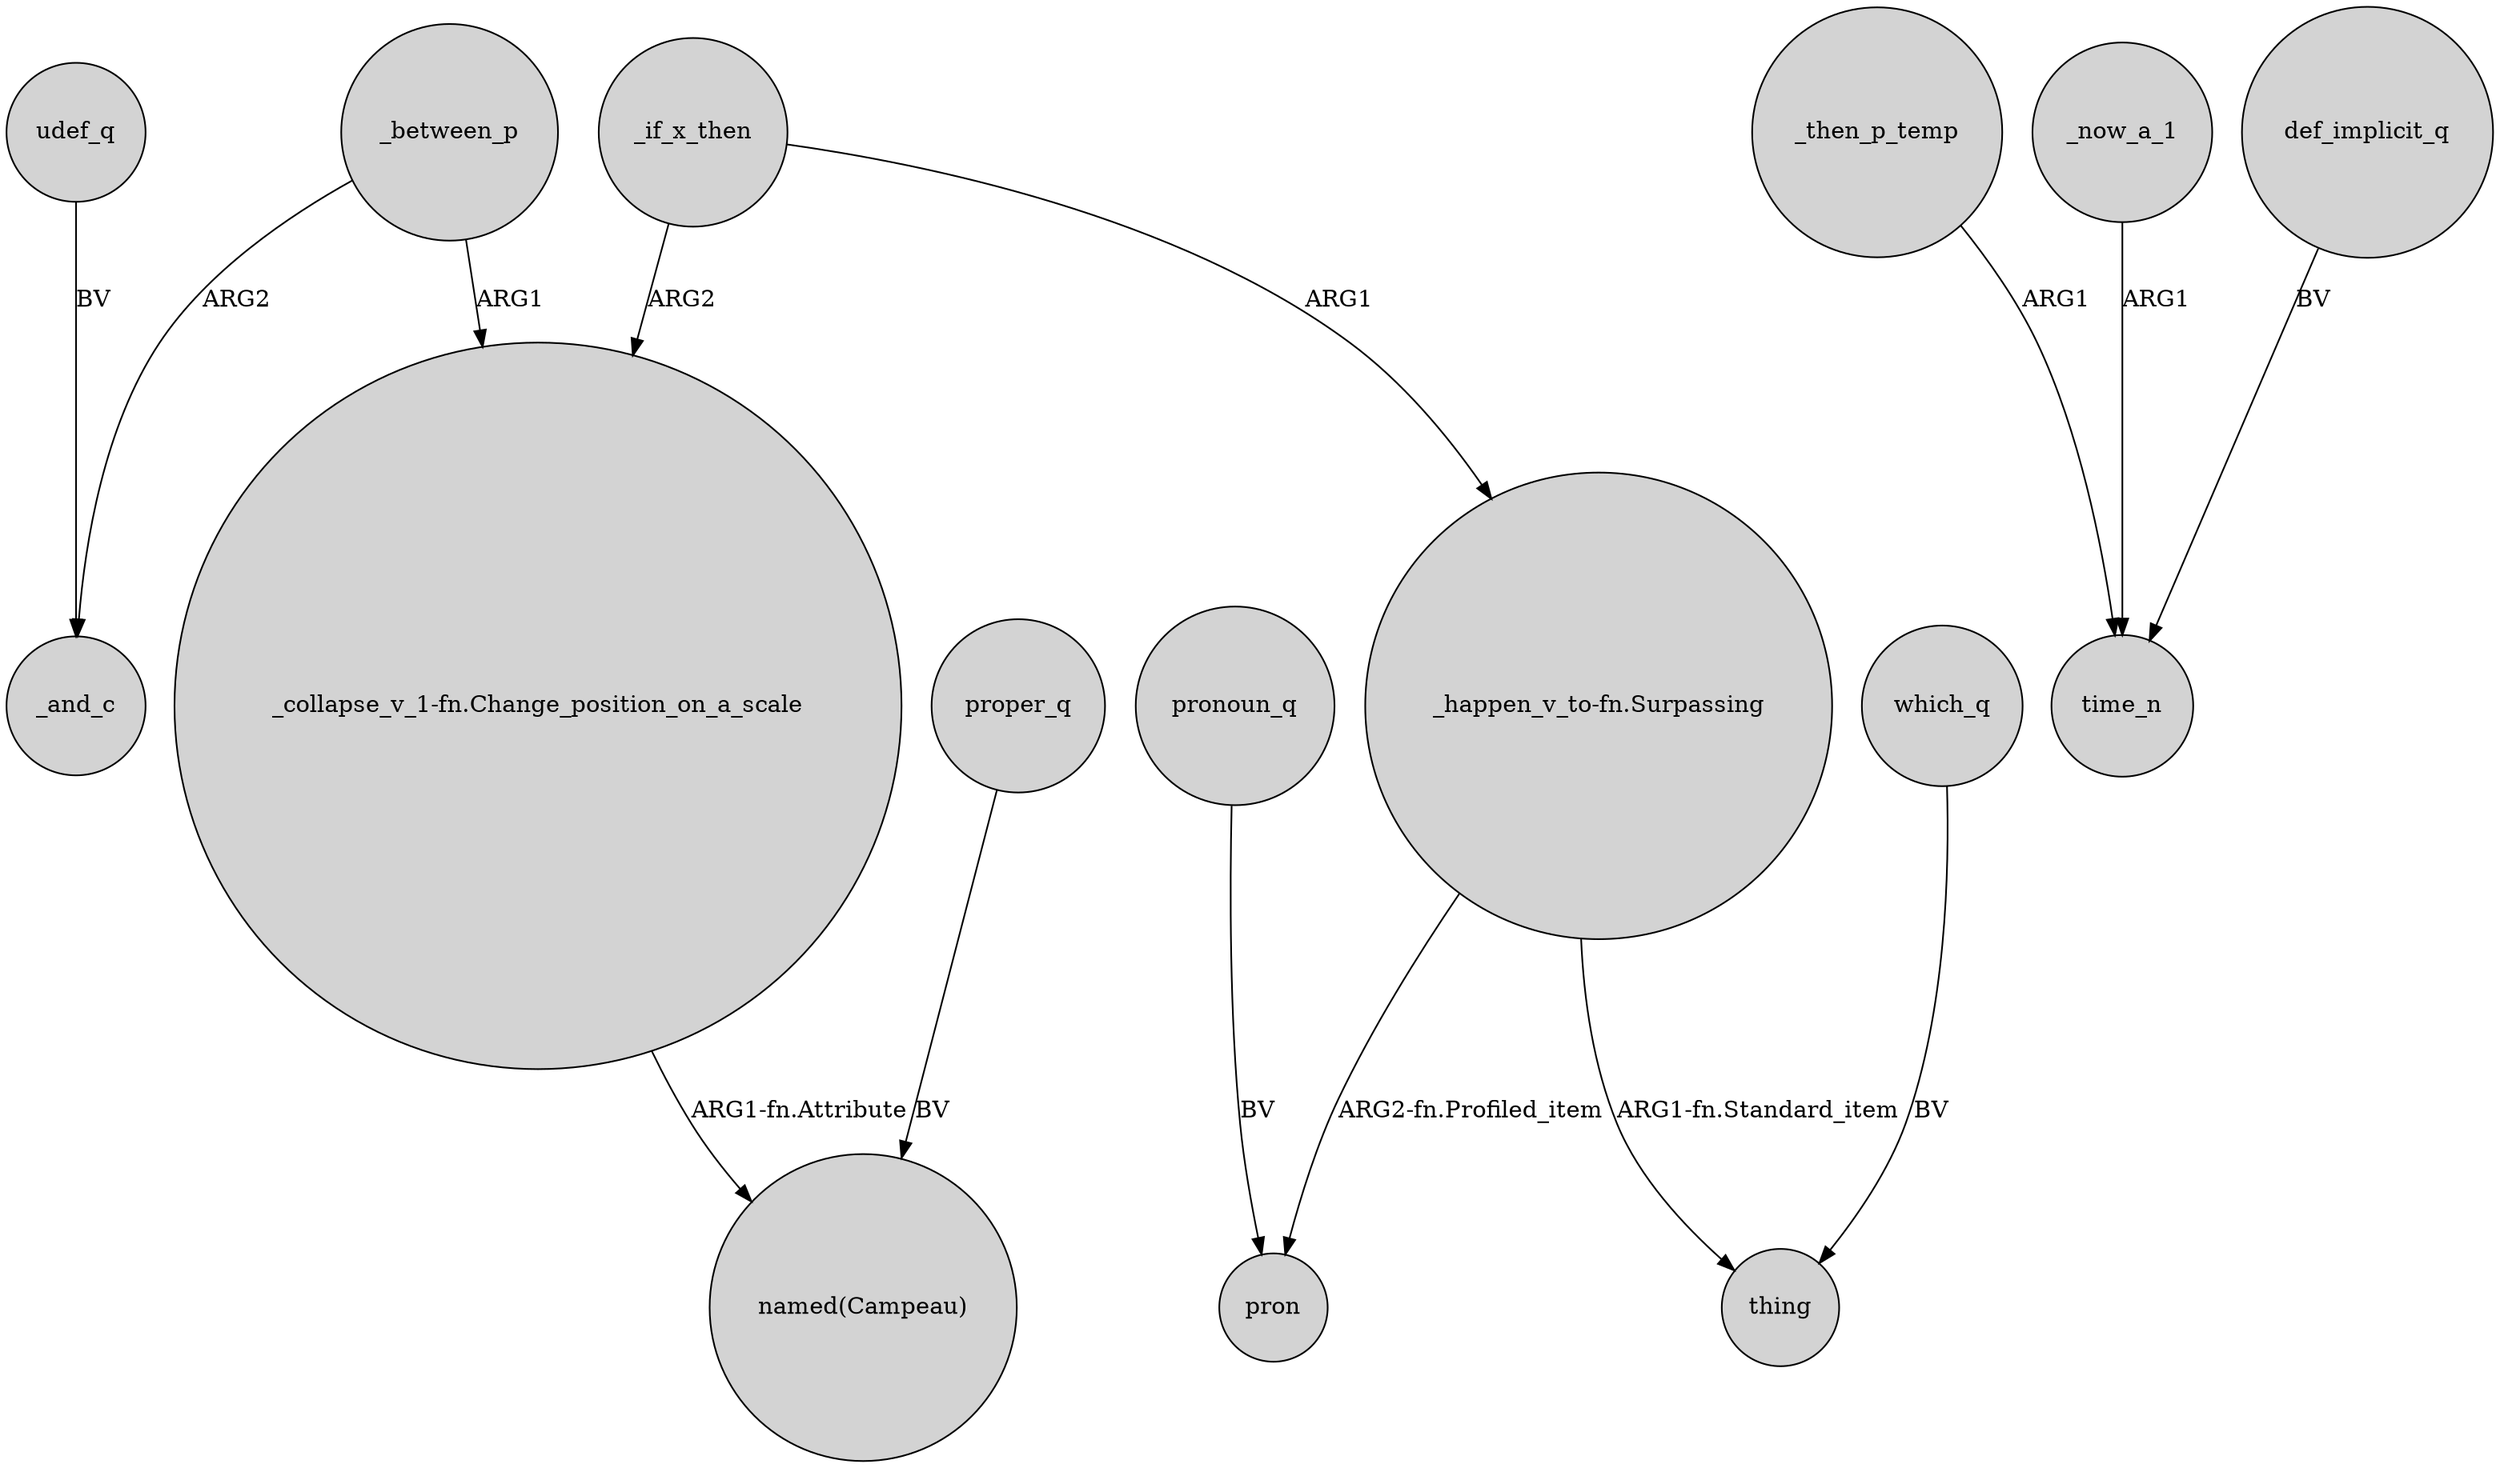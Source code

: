 digraph {
	node [shape=circle style=filled]
	_if_x_then -> "_collapse_v_1-fn.Change_position_on_a_scale" [label=ARG2]
	_then_p_temp -> time_n [label=ARG1]
	_between_p -> "_collapse_v_1-fn.Change_position_on_a_scale" [label=ARG1]
	"_happen_v_to-fn.Surpassing" -> pron [label="ARG2-fn.Profiled_item"]
	_if_x_then -> "_happen_v_to-fn.Surpassing" [label=ARG1]
	proper_q -> "named(Campeau)" [label=BV]
	udef_q -> _and_c [label=BV]
	"_happen_v_to-fn.Surpassing" -> thing [label="ARG1-fn.Standard_item"]
	which_q -> thing [label=BV]
	_now_a_1 -> time_n [label=ARG1]
	pronoun_q -> pron [label=BV]
	def_implicit_q -> time_n [label=BV]
	_between_p -> _and_c [label=ARG2]
	"_collapse_v_1-fn.Change_position_on_a_scale" -> "named(Campeau)" [label="ARG1-fn.Attribute"]
}

